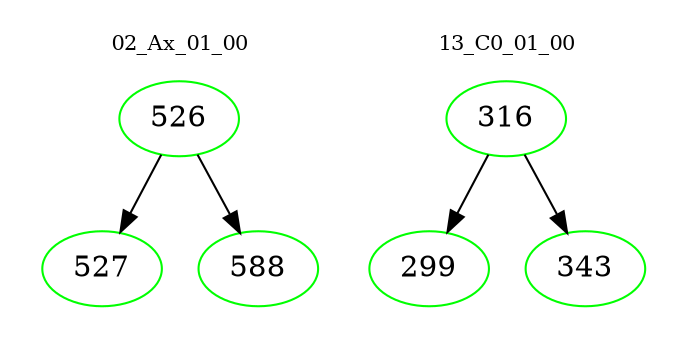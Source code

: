 digraph{
subgraph cluster_0 {
color = white
label = "02_Ax_01_00";
fontsize=10;
T0_526 [label="526", color="green"]
T0_526 -> T0_527 [color="black"]
T0_527 [label="527", color="green"]
T0_526 -> T0_588 [color="black"]
T0_588 [label="588", color="green"]
}
subgraph cluster_1 {
color = white
label = "13_C0_01_00";
fontsize=10;
T1_316 [label="316", color="green"]
T1_316 -> T1_299 [color="black"]
T1_299 [label="299", color="green"]
T1_316 -> T1_343 [color="black"]
T1_343 [label="343", color="green"]
}
}
